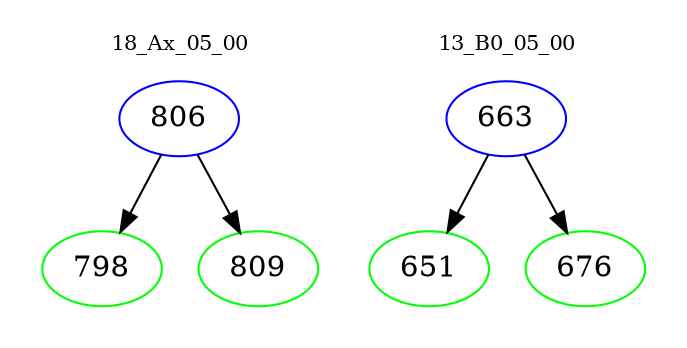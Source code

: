 digraph{
subgraph cluster_0 {
color = white
label = "18_Ax_05_00";
fontsize=10;
T0_806 [label="806", color="blue"]
T0_806 -> T0_798 [color="black"]
T0_798 [label="798", color="green"]
T0_806 -> T0_809 [color="black"]
T0_809 [label="809", color="green"]
}
subgraph cluster_1 {
color = white
label = "13_B0_05_00";
fontsize=10;
T1_663 [label="663", color="blue"]
T1_663 -> T1_651 [color="black"]
T1_651 [label="651", color="green"]
T1_663 -> T1_676 [color="black"]
T1_676 [label="676", color="green"]
}
}
